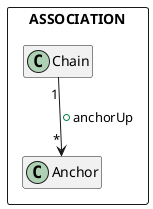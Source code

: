 @startuml

package ASSOCIATION <<Rectangle>>{

    class Chain {
            +{field} Anchor front
            +{field} Anchor back
        --
            +{method} anchorUp (Anchor)
    }

    class Anchor {
    }

    Chain "1" --> "*" Anchor : +anchorUp

    hide members
}

@enduml